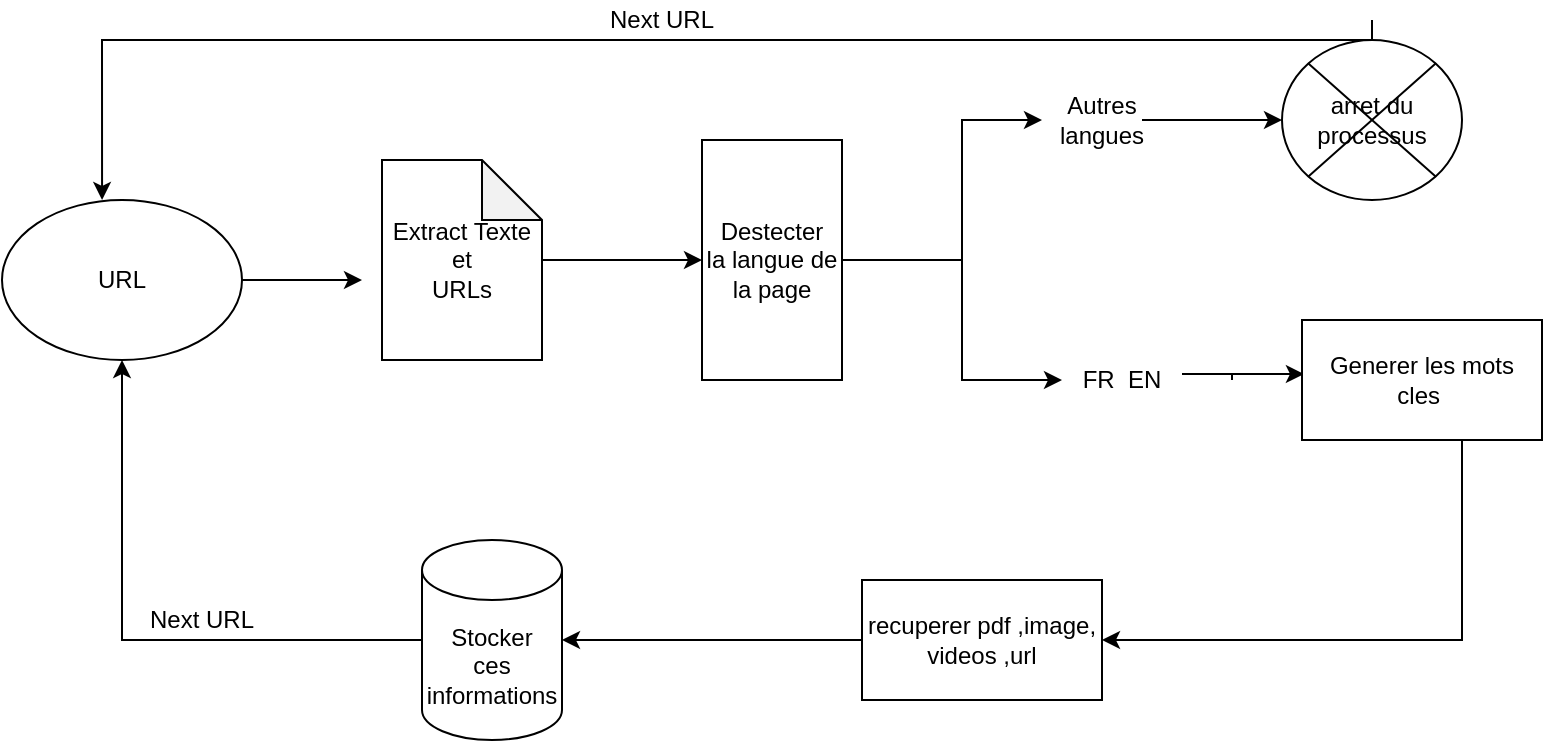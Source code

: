 <mxfile version="13.9.9" type="github">
  <diagram id="lLHkScI9PSYPUKfBsZe1" name="Page-2">
    <mxGraphModel dx="868" dy="450" grid="1" gridSize="10" guides="1" tooltips="1" connect="1" arrows="1" fold="1" page="1" pageScale="1" pageWidth="827" pageHeight="1169" math="0" shadow="0">
      <root>
        <mxCell id="ax7BwXuERNCg8nd2nYM4-0" />
        <mxCell id="ax7BwXuERNCg8nd2nYM4-1" parent="ax7BwXuERNCg8nd2nYM4-0" />
        <mxCell id="NClrPfWND0hd3lDHsP1I-1" style="edgeStyle=orthogonalEdgeStyle;rounded=0;orthogonalLoop=1;jettySize=auto;html=1;" edge="1" parent="ax7BwXuERNCg8nd2nYM4-1" source="NClrPfWND0hd3lDHsP1I-0">
          <mxGeometry relative="1" as="geometry">
            <mxPoint x="200" y="230" as="targetPoint" />
          </mxGeometry>
        </mxCell>
        <mxCell id="NClrPfWND0hd3lDHsP1I-0" value="URL&lt;br&gt;" style="ellipse;whiteSpace=wrap;html=1;" vertex="1" parent="ax7BwXuERNCg8nd2nYM4-1">
          <mxGeometry x="20" y="190" width="120" height="80" as="geometry" />
        </mxCell>
        <mxCell id="NClrPfWND0hd3lDHsP1I-3" style="edgeStyle=orthogonalEdgeStyle;rounded=0;orthogonalLoop=1;jettySize=auto;html=1;" edge="1" parent="ax7BwXuERNCg8nd2nYM4-1" source="NClrPfWND0hd3lDHsP1I-2">
          <mxGeometry relative="1" as="geometry">
            <mxPoint x="370" y="220" as="targetPoint" />
          </mxGeometry>
        </mxCell>
        <mxCell id="NClrPfWND0hd3lDHsP1I-2" value="Extract Texte et&lt;br&gt;URLs" style="shape=note;whiteSpace=wrap;html=1;backgroundOutline=1;darkOpacity=0.05;" vertex="1" parent="ax7BwXuERNCg8nd2nYM4-1">
          <mxGeometry x="210" y="170" width="80" height="100" as="geometry" />
        </mxCell>
        <mxCell id="NClrPfWND0hd3lDHsP1I-5" style="edgeStyle=orthogonalEdgeStyle;rounded=0;orthogonalLoop=1;jettySize=auto;html=1;exitX=0.5;exitY=0;exitDx=0;exitDy=0;" edge="1" parent="ax7BwXuERNCg8nd2nYM4-1" source="NClrPfWND0hd3lDHsP1I-4">
          <mxGeometry relative="1" as="geometry">
            <mxPoint x="540" y="150" as="targetPoint" />
            <mxPoint x="500" y="220" as="sourcePoint" />
            <Array as="points">
              <mxPoint x="500" y="220" />
              <mxPoint x="500" y="150" />
            </Array>
          </mxGeometry>
        </mxCell>
        <mxCell id="NClrPfWND0hd3lDHsP1I-6" style="edgeStyle=orthogonalEdgeStyle;rounded=0;orthogonalLoop=1;jettySize=auto;html=1;" edge="1" parent="ax7BwXuERNCg8nd2nYM4-1" source="NClrPfWND0hd3lDHsP1I-4">
          <mxGeometry relative="1" as="geometry">
            <mxPoint x="550" y="280" as="targetPoint" />
            <Array as="points">
              <mxPoint x="500" y="220" />
              <mxPoint x="500" y="280" />
            </Array>
          </mxGeometry>
        </mxCell>
        <mxCell id="NClrPfWND0hd3lDHsP1I-4" value="Destecter&lt;br&gt;la langue de la page" style="rounded=0;whiteSpace=wrap;html=1;direction=south;" vertex="1" parent="ax7BwXuERNCg8nd2nYM4-1">
          <mxGeometry x="370" y="160" width="70" height="120" as="geometry" />
        </mxCell>
        <mxCell id="NClrPfWND0hd3lDHsP1I-8" style="edgeStyle=orthogonalEdgeStyle;rounded=0;orthogonalLoop=1;jettySize=auto;html=1;entryX=0;entryY=0.5;entryDx=0;entryDy=0;" edge="1" parent="ax7BwXuERNCg8nd2nYM4-1" source="NClrPfWND0hd3lDHsP1I-7" target="NClrPfWND0hd3lDHsP1I-9">
          <mxGeometry relative="1" as="geometry">
            <mxPoint x="660" y="150" as="targetPoint" />
            <Array as="points" />
          </mxGeometry>
        </mxCell>
        <mxCell id="NClrPfWND0hd3lDHsP1I-7" value="Autres langues" style="text;html=1;strokeColor=none;fillColor=none;align=center;verticalAlign=middle;whiteSpace=wrap;rounded=0;" vertex="1" parent="ax7BwXuERNCg8nd2nYM4-1">
          <mxGeometry x="550" y="140" width="40" height="20" as="geometry" />
        </mxCell>
        <mxCell id="NClrPfWND0hd3lDHsP1I-22" style="edgeStyle=orthogonalEdgeStyle;rounded=0;orthogonalLoop=1;jettySize=auto;html=1;entryX=0.417;entryY=0;entryDx=0;entryDy=0;entryPerimeter=0;" edge="1" parent="ax7BwXuERNCg8nd2nYM4-1" target="NClrPfWND0hd3lDHsP1I-0">
          <mxGeometry relative="1" as="geometry">
            <mxPoint x="70" y="180" as="targetPoint" />
            <mxPoint x="705" y="100" as="sourcePoint" />
            <Array as="points">
              <mxPoint x="70" y="110" />
            </Array>
          </mxGeometry>
        </mxCell>
        <mxCell id="NClrPfWND0hd3lDHsP1I-9" value="arret du processus" style="shape=sumEllipse;perimeter=ellipsePerimeter;whiteSpace=wrap;html=1;backgroundOutline=1;" vertex="1" parent="ax7BwXuERNCg8nd2nYM4-1">
          <mxGeometry x="660" y="110" width="90" height="80" as="geometry" />
        </mxCell>
        <mxCell id="NClrPfWND0hd3lDHsP1I-12" style="edgeStyle=orthogonalEdgeStyle;rounded=0;orthogonalLoop=1;jettySize=auto;html=1;entryX=0.008;entryY=0.617;entryDx=0;entryDy=0;entryPerimeter=0;" edge="1" parent="ax7BwXuERNCg8nd2nYM4-1">
          <mxGeometry relative="1" as="geometry">
            <mxPoint x="610" y="277" as="sourcePoint" />
            <mxPoint x="670.96" y="277.02" as="targetPoint" />
            <Array as="points">
              <mxPoint x="635" y="280" />
              <mxPoint x="635" y="277" />
              <mxPoint x="661" y="277" />
            </Array>
          </mxGeometry>
        </mxCell>
        <mxCell id="NClrPfWND0hd3lDHsP1I-10" value="FR&amp;nbsp; EN" style="text;html=1;strokeColor=none;fillColor=none;align=center;verticalAlign=middle;whiteSpace=wrap;rounded=0;" vertex="1" parent="ax7BwXuERNCg8nd2nYM4-1">
          <mxGeometry x="550" y="270" width="60" height="20" as="geometry" />
        </mxCell>
        <mxCell id="NClrPfWND0hd3lDHsP1I-16" style="edgeStyle=orthogonalEdgeStyle;rounded=0;orthogonalLoop=1;jettySize=auto;html=1;entryX=1;entryY=0.5;entryDx=0;entryDy=0;" edge="1" parent="ax7BwXuERNCg8nd2nYM4-1" source="NClrPfWND0hd3lDHsP1I-15" target="NClrPfWND0hd3lDHsP1I-17">
          <mxGeometry relative="1" as="geometry">
            <mxPoint x="610" y="410" as="targetPoint" />
            <Array as="points">
              <mxPoint x="750" y="410" />
            </Array>
          </mxGeometry>
        </mxCell>
        <mxCell id="NClrPfWND0hd3lDHsP1I-15" value="Generer les mots cles&amp;nbsp;" style="rounded=0;whiteSpace=wrap;html=1;" vertex="1" parent="ax7BwXuERNCg8nd2nYM4-1">
          <mxGeometry x="670" y="250" width="120" height="60" as="geometry" />
        </mxCell>
        <mxCell id="NClrPfWND0hd3lDHsP1I-19" style="edgeStyle=orthogonalEdgeStyle;rounded=0;orthogonalLoop=1;jettySize=auto;html=1;entryX=1;entryY=0.5;entryDx=0;entryDy=0;entryPerimeter=0;" edge="1" parent="ax7BwXuERNCg8nd2nYM4-1" source="NClrPfWND0hd3lDHsP1I-17" target="NClrPfWND0hd3lDHsP1I-18">
          <mxGeometry relative="1" as="geometry" />
        </mxCell>
        <mxCell id="NClrPfWND0hd3lDHsP1I-17" value="recuperer pdf ,image,&lt;br&gt;videos ,url" style="rounded=0;whiteSpace=wrap;html=1;" vertex="1" parent="ax7BwXuERNCg8nd2nYM4-1">
          <mxGeometry x="450" y="380" width="120" height="60" as="geometry" />
        </mxCell>
        <mxCell id="NClrPfWND0hd3lDHsP1I-20" style="edgeStyle=orthogonalEdgeStyle;rounded=0;orthogonalLoop=1;jettySize=auto;html=1;" edge="1" parent="ax7BwXuERNCg8nd2nYM4-1" source="NClrPfWND0hd3lDHsP1I-18" target="NClrPfWND0hd3lDHsP1I-0">
          <mxGeometry relative="1" as="geometry">
            <mxPoint x="70" y="330" as="targetPoint" />
          </mxGeometry>
        </mxCell>
        <mxCell id="NClrPfWND0hd3lDHsP1I-18" value="Stocker&lt;br&gt;ces informations" style="shape=cylinder3;whiteSpace=wrap;html=1;boundedLbl=1;backgroundOutline=1;size=15;" vertex="1" parent="ax7BwXuERNCg8nd2nYM4-1">
          <mxGeometry x="230" y="360" width="70" height="100" as="geometry" />
        </mxCell>
        <mxCell id="NClrPfWND0hd3lDHsP1I-21" value="Next URL" style="text;html=1;strokeColor=none;fillColor=none;align=center;verticalAlign=middle;whiteSpace=wrap;rounded=0;" vertex="1" parent="ax7BwXuERNCg8nd2nYM4-1">
          <mxGeometry x="90" y="390" width="60" height="20" as="geometry" />
        </mxCell>
        <mxCell id="NClrPfWND0hd3lDHsP1I-23" value="Next URL" style="text;html=1;strokeColor=none;fillColor=none;align=center;verticalAlign=middle;whiteSpace=wrap;rounded=0;" vertex="1" parent="ax7BwXuERNCg8nd2nYM4-1">
          <mxGeometry x="320" y="90" width="60" height="20" as="geometry" />
        </mxCell>
      </root>
    </mxGraphModel>
  </diagram>
</mxfile>
